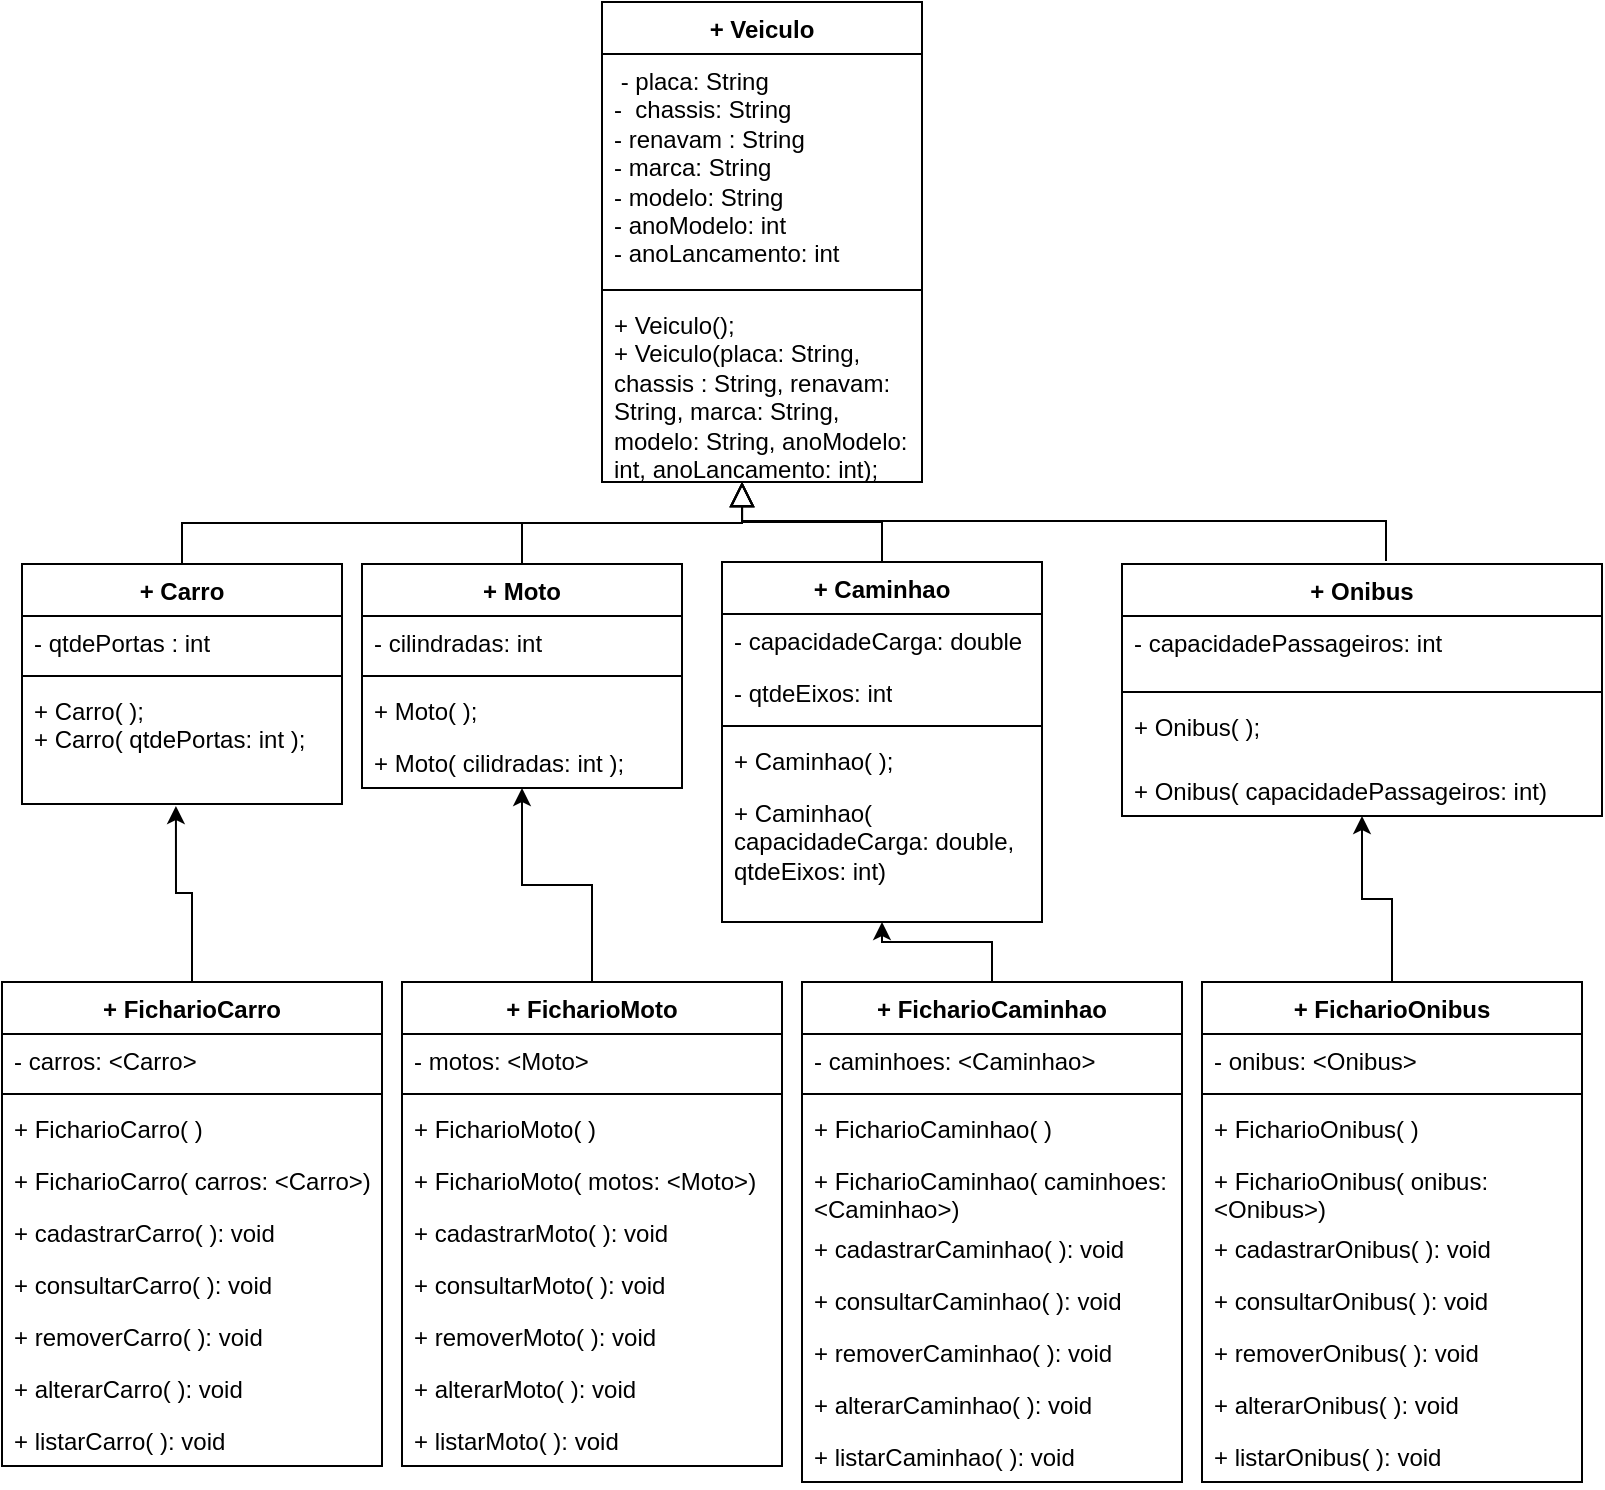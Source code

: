 <mxfile version="21.1.8" type="github">
  <diagram name="Página-1" id="GwPQmuWJiRH2xapR3Nuv">
    <mxGraphModel dx="1434" dy="758" grid="1" gridSize="10" guides="1" tooltips="1" connect="1" arrows="1" fold="1" page="1" pageScale="1" pageWidth="827" pageHeight="1169" math="0" shadow="0">
      <root>
        <mxCell id="0" />
        <mxCell id="1" parent="0" />
        <mxCell id="uKTHWtz1a1Ad_0q-KU6e-1" value="+ Veiculo&lt;br&gt;" style="swimlane;fontStyle=1;align=center;verticalAlign=top;childLayout=stackLayout;horizontal=1;startSize=26;horizontalStack=0;resizeParent=1;resizeParentMax=0;resizeLast=0;collapsible=1;marginBottom=0;whiteSpace=wrap;html=1;" vertex="1" parent="1">
          <mxGeometry x="300" width="160" height="240" as="geometry" />
        </mxCell>
        <mxCell id="uKTHWtz1a1Ad_0q-KU6e-2" value="&amp;nbsp;- placa: String&lt;br&gt;-&amp;nbsp; chassis: String&lt;br&gt;- renavam : String&lt;br&gt;- marca: String&lt;br&gt;- modelo: String&lt;br&gt;- anoModelo: int&lt;br&gt;- anoLancamento: int" style="text;strokeColor=none;fillColor=none;align=left;verticalAlign=top;spacingLeft=4;spacingRight=4;overflow=hidden;rotatable=0;points=[[0,0.5],[1,0.5]];portConstraint=eastwest;whiteSpace=wrap;html=1;" vertex="1" parent="uKTHWtz1a1Ad_0q-KU6e-1">
          <mxGeometry y="26" width="160" height="114" as="geometry" />
        </mxCell>
        <mxCell id="uKTHWtz1a1Ad_0q-KU6e-3" value="" style="line;strokeWidth=1;fillColor=none;align=left;verticalAlign=middle;spacingTop=-1;spacingLeft=3;spacingRight=3;rotatable=0;labelPosition=right;points=[];portConstraint=eastwest;strokeColor=inherit;" vertex="1" parent="uKTHWtz1a1Ad_0q-KU6e-1">
          <mxGeometry y="140" width="160" height="8" as="geometry" />
        </mxCell>
        <mxCell id="uKTHWtz1a1Ad_0q-KU6e-4" value="+ Veiculo();&lt;br&gt;+ Veiculo(placa: String, chassis : String, renavam: String, marca: String,&lt;br&gt;modelo: String, anoModelo: int, anoLancamento: int);" style="text;strokeColor=none;fillColor=none;align=left;verticalAlign=top;spacingLeft=4;spacingRight=4;overflow=hidden;rotatable=0;points=[[0,0.5],[1,0.5]];portConstraint=eastwest;whiteSpace=wrap;html=1;" vertex="1" parent="uKTHWtz1a1Ad_0q-KU6e-1">
          <mxGeometry y="148" width="160" height="92" as="geometry" />
        </mxCell>
        <mxCell id="uKTHWtz1a1Ad_0q-KU6e-5" value="+ Carro&lt;br&gt;" style="swimlane;fontStyle=1;align=center;verticalAlign=top;childLayout=stackLayout;horizontal=1;startSize=26;horizontalStack=0;resizeParent=1;resizeParentMax=0;resizeLast=0;collapsible=1;marginBottom=0;whiteSpace=wrap;html=1;" vertex="1" parent="1">
          <mxGeometry x="10" y="281" width="160" height="120" as="geometry" />
        </mxCell>
        <mxCell id="uKTHWtz1a1Ad_0q-KU6e-9" value="- qtdePortas : int" style="text;strokeColor=none;fillColor=none;align=left;verticalAlign=top;spacingLeft=4;spacingRight=4;overflow=hidden;rotatable=0;points=[[0,0.5],[1,0.5]];portConstraint=eastwest;whiteSpace=wrap;html=1;" vertex="1" parent="uKTHWtz1a1Ad_0q-KU6e-5">
          <mxGeometry y="26" width="160" height="26" as="geometry" />
        </mxCell>
        <mxCell id="uKTHWtz1a1Ad_0q-KU6e-7" value="" style="line;strokeWidth=1;fillColor=none;align=left;verticalAlign=middle;spacingTop=-1;spacingLeft=3;spacingRight=3;rotatable=0;labelPosition=right;points=[];portConstraint=eastwest;strokeColor=inherit;" vertex="1" parent="uKTHWtz1a1Ad_0q-KU6e-5">
          <mxGeometry y="52" width="160" height="8" as="geometry" />
        </mxCell>
        <mxCell id="uKTHWtz1a1Ad_0q-KU6e-8" value="+ Carro( );&lt;br&gt;+ Carro( qtdePortas: int );" style="text;strokeColor=none;fillColor=none;align=left;verticalAlign=top;spacingLeft=4;spacingRight=4;overflow=hidden;rotatable=0;points=[[0,0.5],[1,0.5]];portConstraint=eastwest;whiteSpace=wrap;html=1;" vertex="1" parent="uKTHWtz1a1Ad_0q-KU6e-5">
          <mxGeometry y="60" width="160" height="60" as="geometry" />
        </mxCell>
        <mxCell id="uKTHWtz1a1Ad_0q-KU6e-11" value="+ Moto" style="swimlane;fontStyle=1;align=center;verticalAlign=top;childLayout=stackLayout;horizontal=1;startSize=26;horizontalStack=0;resizeParent=1;resizeParentMax=0;resizeLast=0;collapsible=1;marginBottom=0;whiteSpace=wrap;html=1;" vertex="1" parent="1">
          <mxGeometry x="180" y="281" width="160" height="112" as="geometry" />
        </mxCell>
        <mxCell id="uKTHWtz1a1Ad_0q-KU6e-12" value="- cilindradas: int" style="text;strokeColor=none;fillColor=none;align=left;verticalAlign=top;spacingLeft=4;spacingRight=4;overflow=hidden;rotatable=0;points=[[0,0.5],[1,0.5]];portConstraint=eastwest;whiteSpace=wrap;html=1;" vertex="1" parent="uKTHWtz1a1Ad_0q-KU6e-11">
          <mxGeometry y="26" width="160" height="26" as="geometry" />
        </mxCell>
        <mxCell id="uKTHWtz1a1Ad_0q-KU6e-13" value="" style="line;strokeWidth=1;fillColor=none;align=left;verticalAlign=middle;spacingTop=-1;spacingLeft=3;spacingRight=3;rotatable=0;labelPosition=right;points=[];portConstraint=eastwest;strokeColor=inherit;" vertex="1" parent="uKTHWtz1a1Ad_0q-KU6e-11">
          <mxGeometry y="52" width="160" height="8" as="geometry" />
        </mxCell>
        <mxCell id="uKTHWtz1a1Ad_0q-KU6e-14" value="+ Moto( );" style="text;strokeColor=none;fillColor=none;align=left;verticalAlign=top;spacingLeft=4;spacingRight=4;overflow=hidden;rotatable=0;points=[[0,0.5],[1,0.5]];portConstraint=eastwest;whiteSpace=wrap;html=1;" vertex="1" parent="uKTHWtz1a1Ad_0q-KU6e-11">
          <mxGeometry y="60" width="160" height="26" as="geometry" />
        </mxCell>
        <mxCell id="uKTHWtz1a1Ad_0q-KU6e-15" value="+ Moto( cilidradas: int );" style="text;strokeColor=none;fillColor=none;align=left;verticalAlign=top;spacingLeft=4;spacingRight=4;overflow=hidden;rotatable=0;points=[[0,0.5],[1,0.5]];portConstraint=eastwest;whiteSpace=wrap;html=1;" vertex="1" parent="uKTHWtz1a1Ad_0q-KU6e-11">
          <mxGeometry y="86" width="160" height="26" as="geometry" />
        </mxCell>
        <mxCell id="uKTHWtz1a1Ad_0q-KU6e-16" value="+ Caminhao&lt;br&gt;" style="swimlane;fontStyle=1;align=center;verticalAlign=top;childLayout=stackLayout;horizontal=1;startSize=26;horizontalStack=0;resizeParent=1;resizeParentMax=0;resizeLast=0;collapsible=1;marginBottom=0;whiteSpace=wrap;html=1;" vertex="1" parent="1">
          <mxGeometry x="360" y="280" width="160" height="180" as="geometry" />
        </mxCell>
        <mxCell id="uKTHWtz1a1Ad_0q-KU6e-17" value="- capacidadeCarga: double" style="text;strokeColor=none;fillColor=none;align=left;verticalAlign=top;spacingLeft=4;spacingRight=4;overflow=hidden;rotatable=0;points=[[0,0.5],[1,0.5]];portConstraint=eastwest;whiteSpace=wrap;html=1;" vertex="1" parent="uKTHWtz1a1Ad_0q-KU6e-16">
          <mxGeometry y="26" width="160" height="26" as="geometry" />
        </mxCell>
        <mxCell id="uKTHWtz1a1Ad_0q-KU6e-20" value="- qtdeEixos: int" style="text;strokeColor=none;fillColor=none;align=left;verticalAlign=top;spacingLeft=4;spacingRight=4;overflow=hidden;rotatable=0;points=[[0,0.5],[1,0.5]];portConstraint=eastwest;whiteSpace=wrap;html=1;" vertex="1" parent="uKTHWtz1a1Ad_0q-KU6e-16">
          <mxGeometry y="52" width="160" height="26" as="geometry" />
        </mxCell>
        <mxCell id="uKTHWtz1a1Ad_0q-KU6e-18" value="" style="line;strokeWidth=1;fillColor=none;align=left;verticalAlign=middle;spacingTop=-1;spacingLeft=3;spacingRight=3;rotatable=0;labelPosition=right;points=[];portConstraint=eastwest;strokeColor=inherit;" vertex="1" parent="uKTHWtz1a1Ad_0q-KU6e-16">
          <mxGeometry y="78" width="160" height="8" as="geometry" />
        </mxCell>
        <mxCell id="uKTHWtz1a1Ad_0q-KU6e-19" value="+ Caminhao( );" style="text;strokeColor=none;fillColor=none;align=left;verticalAlign=top;spacingLeft=4;spacingRight=4;overflow=hidden;rotatable=0;points=[[0,0.5],[1,0.5]];portConstraint=eastwest;whiteSpace=wrap;html=1;" vertex="1" parent="uKTHWtz1a1Ad_0q-KU6e-16">
          <mxGeometry y="86" width="160" height="26" as="geometry" />
        </mxCell>
        <mxCell id="uKTHWtz1a1Ad_0q-KU6e-32" value="+ Caminhao( capacidadeCarga: double, qtdeEixos: int)" style="text;strokeColor=none;fillColor=none;align=left;verticalAlign=top;spacingLeft=4;spacingRight=4;overflow=hidden;rotatable=0;points=[[0,0.5],[1,0.5]];portConstraint=eastwest;whiteSpace=wrap;html=1;" vertex="1" parent="uKTHWtz1a1Ad_0q-KU6e-16">
          <mxGeometry y="112" width="160" height="68" as="geometry" />
        </mxCell>
        <mxCell id="uKTHWtz1a1Ad_0q-KU6e-21" value="" style="endArrow=block;endSize=10;endFill=0;shadow=0;strokeWidth=1;rounded=0;edgeStyle=elbowEdgeStyle;elbow=vertical;" edge="1" parent="1" source="uKTHWtz1a1Ad_0q-KU6e-11">
          <mxGeometry width="160" relative="1" as="geometry">
            <mxPoint x="480" y="342" as="sourcePoint" />
            <mxPoint x="370" y="240" as="targetPoint" />
          </mxGeometry>
        </mxCell>
        <mxCell id="uKTHWtz1a1Ad_0q-KU6e-26" value="" style="endArrow=block;endSize=10;endFill=0;shadow=0;strokeWidth=1;rounded=0;edgeStyle=elbowEdgeStyle;elbow=vertical;" edge="1" parent="1" source="uKTHWtz1a1Ad_0q-KU6e-5">
          <mxGeometry width="160" relative="1" as="geometry">
            <mxPoint x="200" y="360" as="sourcePoint" />
            <mxPoint x="370" y="240" as="targetPoint" />
          </mxGeometry>
        </mxCell>
        <mxCell id="uKTHWtz1a1Ad_0q-KU6e-27" value="" style="endArrow=block;endSize=10;endFill=0;shadow=0;strokeWidth=1;rounded=0;edgeStyle=elbowEdgeStyle;elbow=vertical;entryX=0.438;entryY=1;entryDx=0;entryDy=0;entryPerimeter=0;" edge="1" parent="1" source="uKTHWtz1a1Ad_0q-KU6e-16" target="uKTHWtz1a1Ad_0q-KU6e-4">
          <mxGeometry width="160" relative="1" as="geometry">
            <mxPoint x="500" y="460" as="sourcePoint" />
            <mxPoint x="310" y="268" as="targetPoint" />
          </mxGeometry>
        </mxCell>
        <mxCell id="uKTHWtz1a1Ad_0q-KU6e-28" value="+ Onibus&lt;br&gt;" style="swimlane;fontStyle=1;align=center;verticalAlign=top;childLayout=stackLayout;horizontal=1;startSize=26;horizontalStack=0;resizeParent=1;resizeParentMax=0;resizeLast=0;collapsible=1;marginBottom=0;whiteSpace=wrap;html=1;" vertex="1" parent="1">
          <mxGeometry x="560" y="281" width="240" height="126" as="geometry" />
        </mxCell>
        <mxCell id="uKTHWtz1a1Ad_0q-KU6e-29" value="- capacidadePassageiros: int" style="text;strokeColor=none;fillColor=none;align=left;verticalAlign=top;spacingLeft=4;spacingRight=4;overflow=hidden;rotatable=0;points=[[0,0.5],[1,0.5]];portConstraint=eastwest;whiteSpace=wrap;html=1;" vertex="1" parent="uKTHWtz1a1Ad_0q-KU6e-28">
          <mxGeometry y="26" width="240" height="34" as="geometry" />
        </mxCell>
        <mxCell id="uKTHWtz1a1Ad_0q-KU6e-30" value="" style="line;strokeWidth=1;fillColor=none;align=left;verticalAlign=middle;spacingTop=-1;spacingLeft=3;spacingRight=3;rotatable=0;labelPosition=right;points=[];portConstraint=eastwest;strokeColor=inherit;" vertex="1" parent="uKTHWtz1a1Ad_0q-KU6e-28">
          <mxGeometry y="60" width="240" height="8" as="geometry" />
        </mxCell>
        <mxCell id="uKTHWtz1a1Ad_0q-KU6e-31" value="+ Onibus( );" style="text;strokeColor=none;fillColor=none;align=left;verticalAlign=top;spacingLeft=4;spacingRight=4;overflow=hidden;rotatable=0;points=[[0,0.5],[1,0.5]];portConstraint=eastwest;whiteSpace=wrap;html=1;" vertex="1" parent="uKTHWtz1a1Ad_0q-KU6e-28">
          <mxGeometry y="68" width="240" height="32" as="geometry" />
        </mxCell>
        <mxCell id="uKTHWtz1a1Ad_0q-KU6e-34" value="+ Onibus( capacidadePassageiros: int)" style="text;strokeColor=none;fillColor=none;align=left;verticalAlign=top;spacingLeft=4;spacingRight=4;overflow=hidden;rotatable=0;points=[[0,0.5],[1,0.5]];portConstraint=eastwest;whiteSpace=wrap;html=1;" vertex="1" parent="uKTHWtz1a1Ad_0q-KU6e-28">
          <mxGeometry y="100" width="240" height="26" as="geometry" />
        </mxCell>
        <mxCell id="uKTHWtz1a1Ad_0q-KU6e-33" value="" style="endArrow=block;endSize=10;endFill=0;shadow=0;strokeWidth=1;rounded=0;edgeStyle=elbowEdgeStyle;elbow=vertical;exitX=0.55;exitY=-0.012;exitDx=0;exitDy=0;exitPerimeter=0;" edge="1" parent="1" source="uKTHWtz1a1Ad_0q-KU6e-28">
          <mxGeometry width="160" relative="1" as="geometry">
            <mxPoint x="220" y="380" as="sourcePoint" />
            <mxPoint x="370" y="240" as="targetPoint" />
          </mxGeometry>
        </mxCell>
        <mxCell id="uKTHWtz1a1Ad_0q-KU6e-48" style="edgeStyle=orthogonalEdgeStyle;rounded=0;orthogonalLoop=1;jettySize=auto;html=1;entryX=0.481;entryY=1.017;entryDx=0;entryDy=0;entryPerimeter=0;" edge="1" parent="1" source="uKTHWtz1a1Ad_0q-KU6e-35" target="uKTHWtz1a1Ad_0q-KU6e-8">
          <mxGeometry relative="1" as="geometry" />
        </mxCell>
        <mxCell id="uKTHWtz1a1Ad_0q-KU6e-35" value="+ FicharioCarro" style="swimlane;fontStyle=1;align=center;verticalAlign=top;childLayout=stackLayout;horizontal=1;startSize=26;horizontalStack=0;resizeParent=1;resizeParentMax=0;resizeLast=0;collapsible=1;marginBottom=0;whiteSpace=wrap;html=1;" vertex="1" parent="1">
          <mxGeometry y="490" width="190" height="242" as="geometry" />
        </mxCell>
        <mxCell id="uKTHWtz1a1Ad_0q-KU6e-36" value="- carros: &amp;lt;Carro&amp;gt;&lt;br&gt;" style="text;strokeColor=none;fillColor=none;align=left;verticalAlign=top;spacingLeft=4;spacingRight=4;overflow=hidden;rotatable=0;points=[[0,0.5],[1,0.5]];portConstraint=eastwest;whiteSpace=wrap;html=1;" vertex="1" parent="uKTHWtz1a1Ad_0q-KU6e-35">
          <mxGeometry y="26" width="190" height="26" as="geometry" />
        </mxCell>
        <mxCell id="uKTHWtz1a1Ad_0q-KU6e-37" value="" style="line;strokeWidth=1;fillColor=none;align=left;verticalAlign=middle;spacingTop=-1;spacingLeft=3;spacingRight=3;rotatable=0;labelPosition=right;points=[];portConstraint=eastwest;strokeColor=inherit;" vertex="1" parent="uKTHWtz1a1Ad_0q-KU6e-35">
          <mxGeometry y="52" width="190" height="8" as="geometry" />
        </mxCell>
        <mxCell id="uKTHWtz1a1Ad_0q-KU6e-38" value="+ FicharioCarro( )" style="text;strokeColor=none;fillColor=none;align=left;verticalAlign=top;spacingLeft=4;spacingRight=4;overflow=hidden;rotatable=0;points=[[0,0.5],[1,0.5]];portConstraint=eastwest;whiteSpace=wrap;html=1;" vertex="1" parent="uKTHWtz1a1Ad_0q-KU6e-35">
          <mxGeometry y="60" width="190" height="26" as="geometry" />
        </mxCell>
        <mxCell id="uKTHWtz1a1Ad_0q-KU6e-40" value="+ FicharioCarro( carros: &amp;lt;Carro&amp;gt;)" style="text;strokeColor=none;fillColor=none;align=left;verticalAlign=top;spacingLeft=4;spacingRight=4;overflow=hidden;rotatable=0;points=[[0,0.5],[1,0.5]];portConstraint=eastwest;whiteSpace=wrap;html=1;" vertex="1" parent="uKTHWtz1a1Ad_0q-KU6e-35">
          <mxGeometry y="86" width="190" height="26" as="geometry" />
        </mxCell>
        <mxCell id="uKTHWtz1a1Ad_0q-KU6e-42" value="+ cadastrarCarro( ): void" style="text;strokeColor=none;fillColor=none;align=left;verticalAlign=top;spacingLeft=4;spacingRight=4;overflow=hidden;rotatable=0;points=[[0,0.5],[1,0.5]];portConstraint=eastwest;whiteSpace=wrap;html=1;" vertex="1" parent="uKTHWtz1a1Ad_0q-KU6e-35">
          <mxGeometry y="112" width="190" height="26" as="geometry" />
        </mxCell>
        <mxCell id="uKTHWtz1a1Ad_0q-KU6e-43" value="+ consultarCarro( ): void" style="text;strokeColor=none;fillColor=none;align=left;verticalAlign=top;spacingLeft=4;spacingRight=4;overflow=hidden;rotatable=0;points=[[0,0.5],[1,0.5]];portConstraint=eastwest;whiteSpace=wrap;html=1;" vertex="1" parent="uKTHWtz1a1Ad_0q-KU6e-35">
          <mxGeometry y="138" width="190" height="26" as="geometry" />
        </mxCell>
        <mxCell id="uKTHWtz1a1Ad_0q-KU6e-46" value="+ removerCarro( ): void" style="text;strokeColor=none;fillColor=none;align=left;verticalAlign=top;spacingLeft=4;spacingRight=4;overflow=hidden;rotatable=0;points=[[0,0.5],[1,0.5]];portConstraint=eastwest;whiteSpace=wrap;html=1;" vertex="1" parent="uKTHWtz1a1Ad_0q-KU6e-35">
          <mxGeometry y="164" width="190" height="26" as="geometry" />
        </mxCell>
        <mxCell id="uKTHWtz1a1Ad_0q-KU6e-45" value="+ alterarCarro( ): void" style="text;strokeColor=none;fillColor=none;align=left;verticalAlign=top;spacingLeft=4;spacingRight=4;overflow=hidden;rotatable=0;points=[[0,0.5],[1,0.5]];portConstraint=eastwest;whiteSpace=wrap;html=1;" vertex="1" parent="uKTHWtz1a1Ad_0q-KU6e-35">
          <mxGeometry y="190" width="190" height="26" as="geometry" />
        </mxCell>
        <mxCell id="uKTHWtz1a1Ad_0q-KU6e-44" value="+ listarCarro( ): void" style="text;strokeColor=none;fillColor=none;align=left;verticalAlign=top;spacingLeft=4;spacingRight=4;overflow=hidden;rotatable=0;points=[[0,0.5],[1,0.5]];portConstraint=eastwest;whiteSpace=wrap;html=1;" vertex="1" parent="uKTHWtz1a1Ad_0q-KU6e-35">
          <mxGeometry y="216" width="190" height="26" as="geometry" />
        </mxCell>
        <mxCell id="uKTHWtz1a1Ad_0q-KU6e-83" style="edgeStyle=orthogonalEdgeStyle;rounded=0;orthogonalLoop=1;jettySize=auto;html=1;" edge="1" parent="1" source="uKTHWtz1a1Ad_0q-KU6e-53" target="uKTHWtz1a1Ad_0q-KU6e-11">
          <mxGeometry relative="1" as="geometry" />
        </mxCell>
        <mxCell id="uKTHWtz1a1Ad_0q-KU6e-53" value="+ FicharioMoto" style="swimlane;fontStyle=1;align=center;verticalAlign=top;childLayout=stackLayout;horizontal=1;startSize=26;horizontalStack=0;resizeParent=1;resizeParentMax=0;resizeLast=0;collapsible=1;marginBottom=0;whiteSpace=wrap;html=1;" vertex="1" parent="1">
          <mxGeometry x="200" y="490" width="190" height="242" as="geometry" />
        </mxCell>
        <mxCell id="uKTHWtz1a1Ad_0q-KU6e-54" value="- motos: &amp;lt;Moto&amp;gt;" style="text;strokeColor=none;fillColor=none;align=left;verticalAlign=top;spacingLeft=4;spacingRight=4;overflow=hidden;rotatable=0;points=[[0,0.5],[1,0.5]];portConstraint=eastwest;whiteSpace=wrap;html=1;" vertex="1" parent="uKTHWtz1a1Ad_0q-KU6e-53">
          <mxGeometry y="26" width="190" height="26" as="geometry" />
        </mxCell>
        <mxCell id="uKTHWtz1a1Ad_0q-KU6e-55" value="" style="line;strokeWidth=1;fillColor=none;align=left;verticalAlign=middle;spacingTop=-1;spacingLeft=3;spacingRight=3;rotatable=0;labelPosition=right;points=[];portConstraint=eastwest;strokeColor=inherit;" vertex="1" parent="uKTHWtz1a1Ad_0q-KU6e-53">
          <mxGeometry y="52" width="190" height="8" as="geometry" />
        </mxCell>
        <mxCell id="uKTHWtz1a1Ad_0q-KU6e-56" value="+ FicharioMoto( )" style="text;strokeColor=none;fillColor=none;align=left;verticalAlign=top;spacingLeft=4;spacingRight=4;overflow=hidden;rotatable=0;points=[[0,0.5],[1,0.5]];portConstraint=eastwest;whiteSpace=wrap;html=1;" vertex="1" parent="uKTHWtz1a1Ad_0q-KU6e-53">
          <mxGeometry y="60" width="190" height="26" as="geometry" />
        </mxCell>
        <mxCell id="uKTHWtz1a1Ad_0q-KU6e-57" value="+ FicharioMoto( motos: &amp;lt;Moto&amp;gt;)" style="text;strokeColor=none;fillColor=none;align=left;verticalAlign=top;spacingLeft=4;spacingRight=4;overflow=hidden;rotatable=0;points=[[0,0.5],[1,0.5]];portConstraint=eastwest;whiteSpace=wrap;html=1;" vertex="1" parent="uKTHWtz1a1Ad_0q-KU6e-53">
          <mxGeometry y="86" width="190" height="26" as="geometry" />
        </mxCell>
        <mxCell id="uKTHWtz1a1Ad_0q-KU6e-58" value="+ cadastrarMoto( ): void" style="text;strokeColor=none;fillColor=none;align=left;verticalAlign=top;spacingLeft=4;spacingRight=4;overflow=hidden;rotatable=0;points=[[0,0.5],[1,0.5]];portConstraint=eastwest;whiteSpace=wrap;html=1;" vertex="1" parent="uKTHWtz1a1Ad_0q-KU6e-53">
          <mxGeometry y="112" width="190" height="26" as="geometry" />
        </mxCell>
        <mxCell id="uKTHWtz1a1Ad_0q-KU6e-59" value="+ consultarMoto( ): void" style="text;strokeColor=none;fillColor=none;align=left;verticalAlign=top;spacingLeft=4;spacingRight=4;overflow=hidden;rotatable=0;points=[[0,0.5],[1,0.5]];portConstraint=eastwest;whiteSpace=wrap;html=1;" vertex="1" parent="uKTHWtz1a1Ad_0q-KU6e-53">
          <mxGeometry y="138" width="190" height="26" as="geometry" />
        </mxCell>
        <mxCell id="uKTHWtz1a1Ad_0q-KU6e-60" value="+ removerMoto( ): void" style="text;strokeColor=none;fillColor=none;align=left;verticalAlign=top;spacingLeft=4;spacingRight=4;overflow=hidden;rotatable=0;points=[[0,0.5],[1,0.5]];portConstraint=eastwest;whiteSpace=wrap;html=1;" vertex="1" parent="uKTHWtz1a1Ad_0q-KU6e-53">
          <mxGeometry y="164" width="190" height="26" as="geometry" />
        </mxCell>
        <mxCell id="uKTHWtz1a1Ad_0q-KU6e-61" value="+ alterarMoto( ): void" style="text;strokeColor=none;fillColor=none;align=left;verticalAlign=top;spacingLeft=4;spacingRight=4;overflow=hidden;rotatable=0;points=[[0,0.5],[1,0.5]];portConstraint=eastwest;whiteSpace=wrap;html=1;" vertex="1" parent="uKTHWtz1a1Ad_0q-KU6e-53">
          <mxGeometry y="190" width="190" height="26" as="geometry" />
        </mxCell>
        <mxCell id="uKTHWtz1a1Ad_0q-KU6e-62" value="+ listarMoto( ): void" style="text;strokeColor=none;fillColor=none;align=left;verticalAlign=top;spacingLeft=4;spacingRight=4;overflow=hidden;rotatable=0;points=[[0,0.5],[1,0.5]];portConstraint=eastwest;whiteSpace=wrap;html=1;" vertex="1" parent="uKTHWtz1a1Ad_0q-KU6e-53">
          <mxGeometry y="216" width="190" height="26" as="geometry" />
        </mxCell>
        <mxCell id="uKTHWtz1a1Ad_0q-KU6e-86" style="edgeStyle=orthogonalEdgeStyle;rounded=0;orthogonalLoop=1;jettySize=auto;html=1;" edge="1" parent="1" source="uKTHWtz1a1Ad_0q-KU6e-63" target="uKTHWtz1a1Ad_0q-KU6e-16">
          <mxGeometry relative="1" as="geometry" />
        </mxCell>
        <mxCell id="uKTHWtz1a1Ad_0q-KU6e-63" value="+ FicharioCaminhao" style="swimlane;fontStyle=1;align=center;verticalAlign=top;childLayout=stackLayout;horizontal=1;startSize=26;horizontalStack=0;resizeParent=1;resizeParentMax=0;resizeLast=0;collapsible=1;marginBottom=0;whiteSpace=wrap;html=1;" vertex="1" parent="1">
          <mxGeometry x="400" y="490" width="190" height="250" as="geometry" />
        </mxCell>
        <mxCell id="uKTHWtz1a1Ad_0q-KU6e-64" value="- caminhoes: &amp;lt;Caminhao&amp;gt;" style="text;strokeColor=none;fillColor=none;align=left;verticalAlign=top;spacingLeft=4;spacingRight=4;overflow=hidden;rotatable=0;points=[[0,0.5],[1,0.5]];portConstraint=eastwest;whiteSpace=wrap;html=1;" vertex="1" parent="uKTHWtz1a1Ad_0q-KU6e-63">
          <mxGeometry y="26" width="190" height="26" as="geometry" />
        </mxCell>
        <mxCell id="uKTHWtz1a1Ad_0q-KU6e-65" value="" style="line;strokeWidth=1;fillColor=none;align=left;verticalAlign=middle;spacingTop=-1;spacingLeft=3;spacingRight=3;rotatable=0;labelPosition=right;points=[];portConstraint=eastwest;strokeColor=inherit;" vertex="1" parent="uKTHWtz1a1Ad_0q-KU6e-63">
          <mxGeometry y="52" width="190" height="8" as="geometry" />
        </mxCell>
        <mxCell id="uKTHWtz1a1Ad_0q-KU6e-66" value="+ FicharioCaminhao( )" style="text;strokeColor=none;fillColor=none;align=left;verticalAlign=top;spacingLeft=4;spacingRight=4;overflow=hidden;rotatable=0;points=[[0,0.5],[1,0.5]];portConstraint=eastwest;whiteSpace=wrap;html=1;" vertex="1" parent="uKTHWtz1a1Ad_0q-KU6e-63">
          <mxGeometry y="60" width="190" height="26" as="geometry" />
        </mxCell>
        <mxCell id="uKTHWtz1a1Ad_0q-KU6e-67" value="+ FicharioCaminhao( caminhoes: &amp;lt;Caminhao&amp;gt;)" style="text;strokeColor=none;fillColor=none;align=left;verticalAlign=top;spacingLeft=4;spacingRight=4;overflow=hidden;rotatable=0;points=[[0,0.5],[1,0.5]];portConstraint=eastwest;whiteSpace=wrap;html=1;" vertex="1" parent="uKTHWtz1a1Ad_0q-KU6e-63">
          <mxGeometry y="86" width="190" height="34" as="geometry" />
        </mxCell>
        <mxCell id="uKTHWtz1a1Ad_0q-KU6e-68" value="+ cadastrarCaminhao( ): void" style="text;strokeColor=none;fillColor=none;align=left;verticalAlign=top;spacingLeft=4;spacingRight=4;overflow=hidden;rotatable=0;points=[[0,0.5],[1,0.5]];portConstraint=eastwest;whiteSpace=wrap;html=1;" vertex="1" parent="uKTHWtz1a1Ad_0q-KU6e-63">
          <mxGeometry y="120" width="190" height="26" as="geometry" />
        </mxCell>
        <mxCell id="uKTHWtz1a1Ad_0q-KU6e-69" value="+ consultarCaminhao( ): void" style="text;strokeColor=none;fillColor=none;align=left;verticalAlign=top;spacingLeft=4;spacingRight=4;overflow=hidden;rotatable=0;points=[[0,0.5],[1,0.5]];portConstraint=eastwest;whiteSpace=wrap;html=1;" vertex="1" parent="uKTHWtz1a1Ad_0q-KU6e-63">
          <mxGeometry y="146" width="190" height="26" as="geometry" />
        </mxCell>
        <mxCell id="uKTHWtz1a1Ad_0q-KU6e-70" value="+ removerCaminhao( ): void" style="text;strokeColor=none;fillColor=none;align=left;verticalAlign=top;spacingLeft=4;spacingRight=4;overflow=hidden;rotatable=0;points=[[0,0.5],[1,0.5]];portConstraint=eastwest;whiteSpace=wrap;html=1;" vertex="1" parent="uKTHWtz1a1Ad_0q-KU6e-63">
          <mxGeometry y="172" width="190" height="26" as="geometry" />
        </mxCell>
        <mxCell id="uKTHWtz1a1Ad_0q-KU6e-71" value="+ alterarCaminhao( ): void" style="text;strokeColor=none;fillColor=none;align=left;verticalAlign=top;spacingLeft=4;spacingRight=4;overflow=hidden;rotatable=0;points=[[0,0.5],[1,0.5]];portConstraint=eastwest;whiteSpace=wrap;html=1;" vertex="1" parent="uKTHWtz1a1Ad_0q-KU6e-63">
          <mxGeometry y="198" width="190" height="26" as="geometry" />
        </mxCell>
        <mxCell id="uKTHWtz1a1Ad_0q-KU6e-72" value="+ listarCaminhao( ): void" style="text;strokeColor=none;fillColor=none;align=left;verticalAlign=top;spacingLeft=4;spacingRight=4;overflow=hidden;rotatable=0;points=[[0,0.5],[1,0.5]];portConstraint=eastwest;whiteSpace=wrap;html=1;" vertex="1" parent="uKTHWtz1a1Ad_0q-KU6e-63">
          <mxGeometry y="224" width="190" height="26" as="geometry" />
        </mxCell>
        <mxCell id="uKTHWtz1a1Ad_0q-KU6e-85" style="edgeStyle=orthogonalEdgeStyle;rounded=0;orthogonalLoop=1;jettySize=auto;html=1;" edge="1" parent="1" source="uKTHWtz1a1Ad_0q-KU6e-73" target="uKTHWtz1a1Ad_0q-KU6e-28">
          <mxGeometry relative="1" as="geometry" />
        </mxCell>
        <mxCell id="uKTHWtz1a1Ad_0q-KU6e-73" value="+ FicharioOnibus" style="swimlane;fontStyle=1;align=center;verticalAlign=top;childLayout=stackLayout;horizontal=1;startSize=26;horizontalStack=0;resizeParent=1;resizeParentMax=0;resizeLast=0;collapsible=1;marginBottom=0;whiteSpace=wrap;html=1;" vertex="1" parent="1">
          <mxGeometry x="600" y="490" width="190" height="250" as="geometry" />
        </mxCell>
        <mxCell id="uKTHWtz1a1Ad_0q-KU6e-74" value="- onibus: &amp;lt;Onibus&amp;gt;" style="text;strokeColor=none;fillColor=none;align=left;verticalAlign=top;spacingLeft=4;spacingRight=4;overflow=hidden;rotatable=0;points=[[0,0.5],[1,0.5]];portConstraint=eastwest;whiteSpace=wrap;html=1;" vertex="1" parent="uKTHWtz1a1Ad_0q-KU6e-73">
          <mxGeometry y="26" width="190" height="26" as="geometry" />
        </mxCell>
        <mxCell id="uKTHWtz1a1Ad_0q-KU6e-75" value="" style="line;strokeWidth=1;fillColor=none;align=left;verticalAlign=middle;spacingTop=-1;spacingLeft=3;spacingRight=3;rotatable=0;labelPosition=right;points=[];portConstraint=eastwest;strokeColor=inherit;" vertex="1" parent="uKTHWtz1a1Ad_0q-KU6e-73">
          <mxGeometry y="52" width="190" height="8" as="geometry" />
        </mxCell>
        <mxCell id="uKTHWtz1a1Ad_0q-KU6e-76" value="+ FicharioOnibus( )" style="text;strokeColor=none;fillColor=none;align=left;verticalAlign=top;spacingLeft=4;spacingRight=4;overflow=hidden;rotatable=0;points=[[0,0.5],[1,0.5]];portConstraint=eastwest;whiteSpace=wrap;html=1;" vertex="1" parent="uKTHWtz1a1Ad_0q-KU6e-73">
          <mxGeometry y="60" width="190" height="26" as="geometry" />
        </mxCell>
        <mxCell id="uKTHWtz1a1Ad_0q-KU6e-77" value="+ FicharioOnibus( onibus: &amp;lt;Onibus&amp;gt;)" style="text;strokeColor=none;fillColor=none;align=left;verticalAlign=top;spacingLeft=4;spacingRight=4;overflow=hidden;rotatable=0;points=[[0,0.5],[1,0.5]];portConstraint=eastwest;whiteSpace=wrap;html=1;" vertex="1" parent="uKTHWtz1a1Ad_0q-KU6e-73">
          <mxGeometry y="86" width="190" height="34" as="geometry" />
        </mxCell>
        <mxCell id="uKTHWtz1a1Ad_0q-KU6e-78" value="+ cadastrarOnibus( ): void" style="text;strokeColor=none;fillColor=none;align=left;verticalAlign=top;spacingLeft=4;spacingRight=4;overflow=hidden;rotatable=0;points=[[0,0.5],[1,0.5]];portConstraint=eastwest;whiteSpace=wrap;html=1;" vertex="1" parent="uKTHWtz1a1Ad_0q-KU6e-73">
          <mxGeometry y="120" width="190" height="26" as="geometry" />
        </mxCell>
        <mxCell id="uKTHWtz1a1Ad_0q-KU6e-79" value="+ consultarOnibus( ): void" style="text;strokeColor=none;fillColor=none;align=left;verticalAlign=top;spacingLeft=4;spacingRight=4;overflow=hidden;rotatable=0;points=[[0,0.5],[1,0.5]];portConstraint=eastwest;whiteSpace=wrap;html=1;" vertex="1" parent="uKTHWtz1a1Ad_0q-KU6e-73">
          <mxGeometry y="146" width="190" height="26" as="geometry" />
        </mxCell>
        <mxCell id="uKTHWtz1a1Ad_0q-KU6e-80" value="+ removerOnibus( ): void" style="text;strokeColor=none;fillColor=none;align=left;verticalAlign=top;spacingLeft=4;spacingRight=4;overflow=hidden;rotatable=0;points=[[0,0.5],[1,0.5]];portConstraint=eastwest;whiteSpace=wrap;html=1;" vertex="1" parent="uKTHWtz1a1Ad_0q-KU6e-73">
          <mxGeometry y="172" width="190" height="26" as="geometry" />
        </mxCell>
        <mxCell id="uKTHWtz1a1Ad_0q-KU6e-81" value="+ alterarOnibus( ): void" style="text;strokeColor=none;fillColor=none;align=left;verticalAlign=top;spacingLeft=4;spacingRight=4;overflow=hidden;rotatable=0;points=[[0,0.5],[1,0.5]];portConstraint=eastwest;whiteSpace=wrap;html=1;" vertex="1" parent="uKTHWtz1a1Ad_0q-KU6e-73">
          <mxGeometry y="198" width="190" height="26" as="geometry" />
        </mxCell>
        <mxCell id="uKTHWtz1a1Ad_0q-KU6e-82" value="+ listarOnibus( ): void" style="text;strokeColor=none;fillColor=none;align=left;verticalAlign=top;spacingLeft=4;spacingRight=4;overflow=hidden;rotatable=0;points=[[0,0.5],[1,0.5]];portConstraint=eastwest;whiteSpace=wrap;html=1;" vertex="1" parent="uKTHWtz1a1Ad_0q-KU6e-73">
          <mxGeometry y="224" width="190" height="26" as="geometry" />
        </mxCell>
      </root>
    </mxGraphModel>
  </diagram>
</mxfile>
